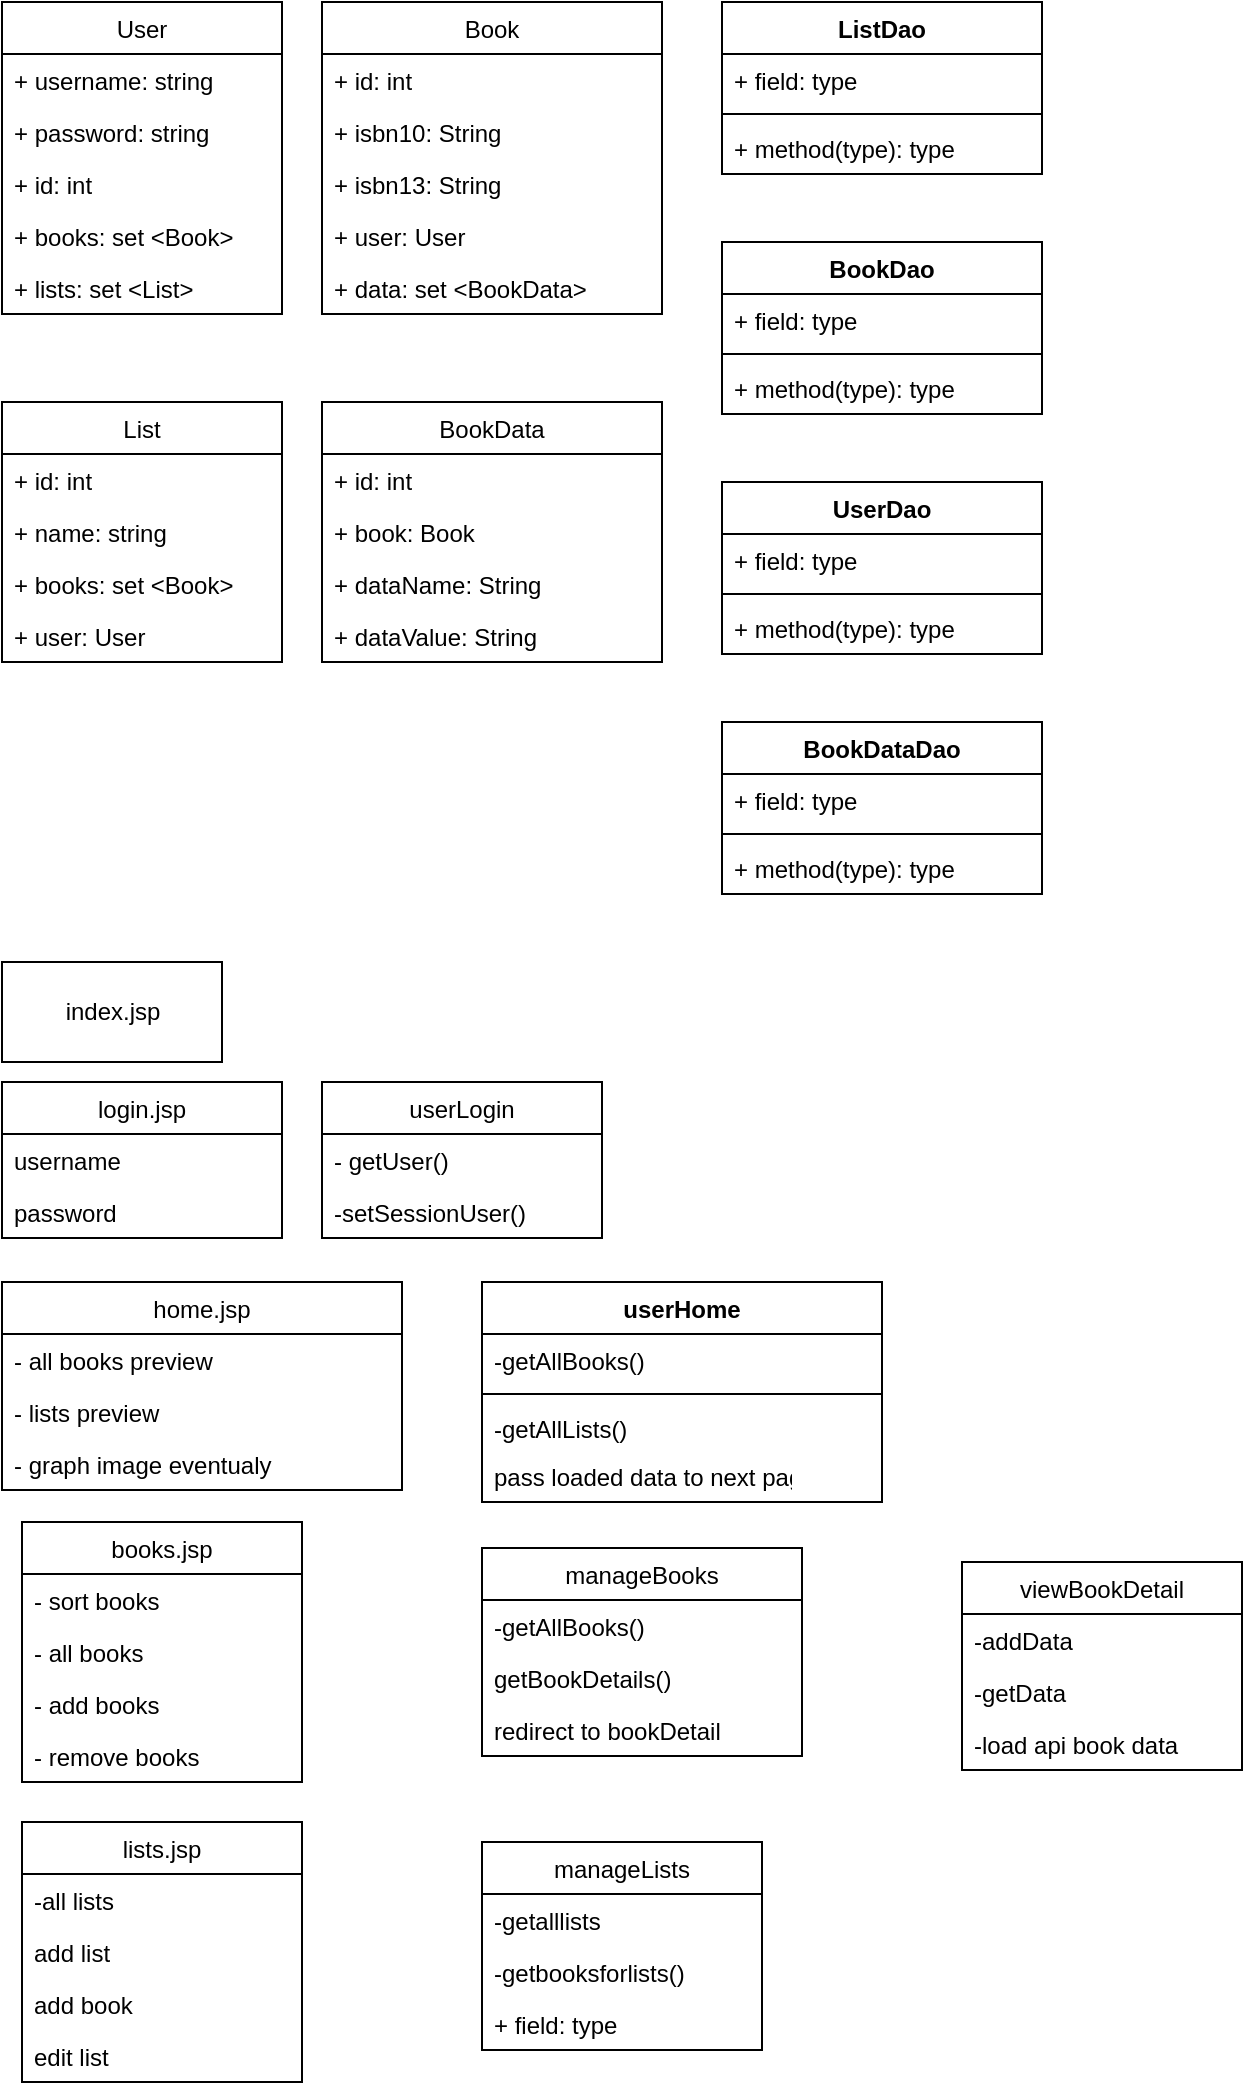 <mxfile version="12.7.9"><diagram id="bwKI-KFqc9Onuta6oqxd" name="Page-1"><mxGraphModel dx="782" dy="539" grid="1" gridSize="10" guides="1" tooltips="1" connect="1" arrows="1" fold="1" page="1" pageScale="1" pageWidth="850" pageHeight="1100" math="0" shadow="0"><root><mxCell id="0"/><mxCell id="1" parent="0"/><mxCell id="Z0GSVBOnr2rkXoiLJc43-3" value="User" style="swimlane;fontStyle=0;childLayout=stackLayout;horizontal=1;startSize=26;fillColor=none;horizontalStack=0;resizeParent=1;resizeParentMax=0;resizeLast=0;collapsible=1;marginBottom=0;" vertex="1" parent="1"><mxGeometry x="40" y="40" width="140" height="156" as="geometry"/></mxCell><mxCell id="Z0GSVBOnr2rkXoiLJc43-4" value="+ username: string" style="text;strokeColor=none;fillColor=none;align=left;verticalAlign=top;spacingLeft=4;spacingRight=4;overflow=hidden;rotatable=0;points=[[0,0.5],[1,0.5]];portConstraint=eastwest;" vertex="1" parent="Z0GSVBOnr2rkXoiLJc43-3"><mxGeometry y="26" width="140" height="26" as="geometry"/></mxCell><mxCell id="Z0GSVBOnr2rkXoiLJc43-5" value="+ password: string" style="text;strokeColor=none;fillColor=none;align=left;verticalAlign=top;spacingLeft=4;spacingRight=4;overflow=hidden;rotatable=0;points=[[0,0.5],[1,0.5]];portConstraint=eastwest;" vertex="1" parent="Z0GSVBOnr2rkXoiLJc43-3"><mxGeometry y="52" width="140" height="26" as="geometry"/></mxCell><mxCell id="Z0GSVBOnr2rkXoiLJc43-6" value="+ id: int" style="text;strokeColor=none;fillColor=none;align=left;verticalAlign=top;spacingLeft=4;spacingRight=4;overflow=hidden;rotatable=0;points=[[0,0.5],[1,0.5]];portConstraint=eastwest;" vertex="1" parent="Z0GSVBOnr2rkXoiLJc43-3"><mxGeometry y="78" width="140" height="26" as="geometry"/></mxCell><mxCell id="Z0GSVBOnr2rkXoiLJc43-11" value="+ books: set &lt;Book&gt;" style="text;strokeColor=none;fillColor=none;align=left;verticalAlign=top;spacingLeft=4;spacingRight=4;overflow=hidden;rotatable=0;points=[[0,0.5],[1,0.5]];portConstraint=eastwest;" vertex="1" parent="Z0GSVBOnr2rkXoiLJc43-3"><mxGeometry y="104" width="140" height="26" as="geometry"/></mxCell><mxCell id="Z0GSVBOnr2rkXoiLJc43-42" value="+ lists: set &lt;List&gt;" style="text;strokeColor=none;fillColor=none;align=left;verticalAlign=top;spacingLeft=4;spacingRight=4;overflow=hidden;rotatable=0;points=[[0,0.5],[1,0.5]];portConstraint=eastwest;" vertex="1" parent="Z0GSVBOnr2rkXoiLJc43-3"><mxGeometry y="130" width="140" height="26" as="geometry"/></mxCell><mxCell id="Z0GSVBOnr2rkXoiLJc43-7" value="List" style="swimlane;fontStyle=0;childLayout=stackLayout;horizontal=1;startSize=26;fillColor=none;horizontalStack=0;resizeParent=1;resizeParentMax=0;resizeLast=0;collapsible=1;marginBottom=0;" vertex="1" parent="1"><mxGeometry x="40" y="240" width="140" height="130" as="geometry"/></mxCell><mxCell id="Z0GSVBOnr2rkXoiLJc43-16" value="+ id: int" style="text;strokeColor=none;fillColor=none;align=left;verticalAlign=top;spacingLeft=4;spacingRight=4;overflow=hidden;rotatable=0;points=[[0,0.5],[1,0.5]];portConstraint=eastwest;" vertex="1" parent="Z0GSVBOnr2rkXoiLJc43-7"><mxGeometry y="26" width="140" height="26" as="geometry"/></mxCell><mxCell id="Z0GSVBOnr2rkXoiLJc43-8" value="+ name: string" style="text;strokeColor=none;fillColor=none;align=left;verticalAlign=top;spacingLeft=4;spacingRight=4;overflow=hidden;rotatable=0;points=[[0,0.5],[1,0.5]];portConstraint=eastwest;" vertex="1" parent="Z0GSVBOnr2rkXoiLJc43-7"><mxGeometry y="52" width="140" height="26" as="geometry"/></mxCell><mxCell id="Z0GSVBOnr2rkXoiLJc43-9" value="+ books: set &lt;Book&gt;" style="text;strokeColor=none;fillColor=none;align=left;verticalAlign=top;spacingLeft=4;spacingRight=4;overflow=hidden;rotatable=0;points=[[0,0.5],[1,0.5]];portConstraint=eastwest;" vertex="1" parent="Z0GSVBOnr2rkXoiLJc43-7"><mxGeometry y="78" width="140" height="26" as="geometry"/></mxCell><mxCell id="Z0GSVBOnr2rkXoiLJc43-10" value="+ user: User" style="text;strokeColor=none;fillColor=none;align=left;verticalAlign=top;spacingLeft=4;spacingRight=4;overflow=hidden;rotatable=0;points=[[0,0.5],[1,0.5]];portConstraint=eastwest;" vertex="1" parent="Z0GSVBOnr2rkXoiLJc43-7"><mxGeometry y="104" width="140" height="26" as="geometry"/></mxCell><mxCell id="Z0GSVBOnr2rkXoiLJc43-12" value="Book" style="swimlane;fontStyle=0;childLayout=stackLayout;horizontal=1;startSize=26;fillColor=none;horizontalStack=0;resizeParent=1;resizeParentMax=0;resizeLast=0;collapsible=1;marginBottom=0;" vertex="1" parent="1"><mxGeometry x="200" y="40" width="170" height="156" as="geometry"/></mxCell><mxCell id="Z0GSVBOnr2rkXoiLJc43-17" value="+ id: int" style="text;strokeColor=none;fillColor=none;align=left;verticalAlign=top;spacingLeft=4;spacingRight=4;overflow=hidden;rotatable=0;points=[[0,0.5],[1,0.5]];portConstraint=eastwest;" vertex="1" parent="Z0GSVBOnr2rkXoiLJc43-12"><mxGeometry y="26" width="170" height="26" as="geometry"/></mxCell><mxCell id="Z0GSVBOnr2rkXoiLJc43-13" value="+ isbn10: String" style="text;strokeColor=none;fillColor=none;align=left;verticalAlign=top;spacingLeft=4;spacingRight=4;overflow=hidden;rotatable=0;points=[[0,0.5],[1,0.5]];portConstraint=eastwest;" vertex="1" parent="Z0GSVBOnr2rkXoiLJc43-12"><mxGeometry y="52" width="170" height="26" as="geometry"/></mxCell><mxCell id="Z0GSVBOnr2rkXoiLJc43-14" value="+ isbn13: String" style="text;strokeColor=none;fillColor=none;align=left;verticalAlign=top;spacingLeft=4;spacingRight=4;overflow=hidden;rotatable=0;points=[[0,0.5],[1,0.5]];portConstraint=eastwest;" vertex="1" parent="Z0GSVBOnr2rkXoiLJc43-12"><mxGeometry y="78" width="170" height="26" as="geometry"/></mxCell><mxCell id="Z0GSVBOnr2rkXoiLJc43-15" value="+ user: User" style="text;strokeColor=none;fillColor=none;align=left;verticalAlign=top;spacingLeft=4;spacingRight=4;overflow=hidden;rotatable=0;points=[[0,0.5],[1,0.5]];portConstraint=eastwest;" vertex="1" parent="Z0GSVBOnr2rkXoiLJc43-12"><mxGeometry y="104" width="170" height="26" as="geometry"/></mxCell><mxCell id="Z0GSVBOnr2rkXoiLJc43-36" value="+ data: set &lt;BookData&gt;" style="text;strokeColor=none;fillColor=none;align=left;verticalAlign=top;spacingLeft=4;spacingRight=4;overflow=hidden;rotatable=0;points=[[0,0.5],[1,0.5]];portConstraint=eastwest;" vertex="1" parent="Z0GSVBOnr2rkXoiLJc43-12"><mxGeometry y="130" width="170" height="26" as="geometry"/></mxCell><mxCell id="Z0GSVBOnr2rkXoiLJc43-18" value="ListDao" style="swimlane;fontStyle=1;align=center;verticalAlign=top;childLayout=stackLayout;horizontal=1;startSize=26;horizontalStack=0;resizeParent=1;resizeParentMax=0;resizeLast=0;collapsible=1;marginBottom=0;" vertex="1" parent="1"><mxGeometry x="400" y="40" width="160" height="86" as="geometry"/></mxCell><mxCell id="Z0GSVBOnr2rkXoiLJc43-19" value="+ field: type" style="text;strokeColor=none;fillColor=none;align=left;verticalAlign=top;spacingLeft=4;spacingRight=4;overflow=hidden;rotatable=0;points=[[0,0.5],[1,0.5]];portConstraint=eastwest;" vertex="1" parent="Z0GSVBOnr2rkXoiLJc43-18"><mxGeometry y="26" width="160" height="26" as="geometry"/></mxCell><mxCell id="Z0GSVBOnr2rkXoiLJc43-20" value="" style="line;strokeWidth=1;fillColor=none;align=left;verticalAlign=middle;spacingTop=-1;spacingLeft=3;spacingRight=3;rotatable=0;labelPosition=right;points=[];portConstraint=eastwest;" vertex="1" parent="Z0GSVBOnr2rkXoiLJc43-18"><mxGeometry y="52" width="160" height="8" as="geometry"/></mxCell><mxCell id="Z0GSVBOnr2rkXoiLJc43-21" value="+ method(type): type" style="text;strokeColor=none;fillColor=none;align=left;verticalAlign=top;spacingLeft=4;spacingRight=4;overflow=hidden;rotatable=0;points=[[0,0.5],[1,0.5]];portConstraint=eastwest;" vertex="1" parent="Z0GSVBOnr2rkXoiLJc43-18"><mxGeometry y="60" width="160" height="26" as="geometry"/></mxCell><mxCell id="Z0GSVBOnr2rkXoiLJc43-22" value="BookDao" style="swimlane;fontStyle=1;align=center;verticalAlign=top;childLayout=stackLayout;horizontal=1;startSize=26;horizontalStack=0;resizeParent=1;resizeParentMax=0;resizeLast=0;collapsible=1;marginBottom=0;" vertex="1" parent="1"><mxGeometry x="400" y="160" width="160" height="86" as="geometry"/></mxCell><mxCell id="Z0GSVBOnr2rkXoiLJc43-23" value="+ field: type" style="text;strokeColor=none;fillColor=none;align=left;verticalAlign=top;spacingLeft=4;spacingRight=4;overflow=hidden;rotatable=0;points=[[0,0.5],[1,0.5]];portConstraint=eastwest;" vertex="1" parent="Z0GSVBOnr2rkXoiLJc43-22"><mxGeometry y="26" width="160" height="26" as="geometry"/></mxCell><mxCell id="Z0GSVBOnr2rkXoiLJc43-24" value="" style="line;strokeWidth=1;fillColor=none;align=left;verticalAlign=middle;spacingTop=-1;spacingLeft=3;spacingRight=3;rotatable=0;labelPosition=right;points=[];portConstraint=eastwest;" vertex="1" parent="Z0GSVBOnr2rkXoiLJc43-22"><mxGeometry y="52" width="160" height="8" as="geometry"/></mxCell><mxCell id="Z0GSVBOnr2rkXoiLJc43-25" value="+ method(type): type" style="text;strokeColor=none;fillColor=none;align=left;verticalAlign=top;spacingLeft=4;spacingRight=4;overflow=hidden;rotatable=0;points=[[0,0.5],[1,0.5]];portConstraint=eastwest;" vertex="1" parent="Z0GSVBOnr2rkXoiLJc43-22"><mxGeometry y="60" width="160" height="26" as="geometry"/></mxCell><mxCell id="Z0GSVBOnr2rkXoiLJc43-26" value="UserDao" style="swimlane;fontStyle=1;align=center;verticalAlign=top;childLayout=stackLayout;horizontal=1;startSize=26;horizontalStack=0;resizeParent=1;resizeParentMax=0;resizeLast=0;collapsible=1;marginBottom=0;" vertex="1" parent="1"><mxGeometry x="400" y="280" width="160" height="86" as="geometry"/></mxCell><mxCell id="Z0GSVBOnr2rkXoiLJc43-27" value="+ field: type" style="text;strokeColor=none;fillColor=none;align=left;verticalAlign=top;spacingLeft=4;spacingRight=4;overflow=hidden;rotatable=0;points=[[0,0.5],[1,0.5]];portConstraint=eastwest;" vertex="1" parent="Z0GSVBOnr2rkXoiLJc43-26"><mxGeometry y="26" width="160" height="26" as="geometry"/></mxCell><mxCell id="Z0GSVBOnr2rkXoiLJc43-28" value="" style="line;strokeWidth=1;fillColor=none;align=left;verticalAlign=middle;spacingTop=-1;spacingLeft=3;spacingRight=3;rotatable=0;labelPosition=right;points=[];portConstraint=eastwest;" vertex="1" parent="Z0GSVBOnr2rkXoiLJc43-26"><mxGeometry y="52" width="160" height="8" as="geometry"/></mxCell><mxCell id="Z0GSVBOnr2rkXoiLJc43-29" value="+ method(type): type" style="text;strokeColor=none;fillColor=none;align=left;verticalAlign=top;spacingLeft=4;spacingRight=4;overflow=hidden;rotatable=0;points=[[0,0.5],[1,0.5]];portConstraint=eastwest;" vertex="1" parent="Z0GSVBOnr2rkXoiLJc43-26"><mxGeometry y="60" width="160" height="26" as="geometry"/></mxCell><mxCell id="Z0GSVBOnr2rkXoiLJc43-31" value="BookData" style="swimlane;fontStyle=0;childLayout=stackLayout;horizontal=1;startSize=26;fillColor=none;horizontalStack=0;resizeParent=1;resizeParentMax=0;resizeLast=0;collapsible=1;marginBottom=0;" vertex="1" parent="1"><mxGeometry x="200" y="240" width="170" height="130" as="geometry"/></mxCell><mxCell id="Z0GSVBOnr2rkXoiLJc43-35" value="+ id: int" style="text;strokeColor=none;fillColor=none;align=left;verticalAlign=top;spacingLeft=4;spacingRight=4;overflow=hidden;rotatable=0;points=[[0,0.5],[1,0.5]];portConstraint=eastwest;" vertex="1" parent="Z0GSVBOnr2rkXoiLJc43-31"><mxGeometry y="26" width="170" height="26" as="geometry"/></mxCell><mxCell id="Z0GSVBOnr2rkXoiLJc43-37" value="+ book: Book" style="text;strokeColor=none;fillColor=none;align=left;verticalAlign=top;spacingLeft=4;spacingRight=4;overflow=hidden;rotatable=0;points=[[0,0.5],[1,0.5]];portConstraint=eastwest;" vertex="1" parent="Z0GSVBOnr2rkXoiLJc43-31"><mxGeometry y="52" width="170" height="26" as="geometry"/></mxCell><mxCell id="Z0GSVBOnr2rkXoiLJc43-32" value="+ dataName: String" style="text;strokeColor=none;fillColor=none;align=left;verticalAlign=top;spacingLeft=4;spacingRight=4;overflow=hidden;rotatable=0;points=[[0,0.5],[1,0.5]];portConstraint=eastwest;" vertex="1" parent="Z0GSVBOnr2rkXoiLJc43-31"><mxGeometry y="78" width="170" height="26" as="geometry"/></mxCell><mxCell id="Z0GSVBOnr2rkXoiLJc43-33" value="+ dataValue: String" style="text;strokeColor=none;fillColor=none;align=left;verticalAlign=top;spacingLeft=4;spacingRight=4;overflow=hidden;rotatable=0;points=[[0,0.5],[1,0.5]];portConstraint=eastwest;" vertex="1" parent="Z0GSVBOnr2rkXoiLJc43-31"><mxGeometry y="104" width="170" height="26" as="geometry"/></mxCell><mxCell id="Z0GSVBOnr2rkXoiLJc43-38" value="BookDataDao" style="swimlane;fontStyle=1;align=center;verticalAlign=top;childLayout=stackLayout;horizontal=1;startSize=26;horizontalStack=0;resizeParent=1;resizeParentMax=0;resizeLast=0;collapsible=1;marginBottom=0;" vertex="1" parent="1"><mxGeometry x="400" y="400" width="160" height="86" as="geometry"/></mxCell><mxCell id="Z0GSVBOnr2rkXoiLJc43-39" value="+ field: type" style="text;strokeColor=none;fillColor=none;align=left;verticalAlign=top;spacingLeft=4;spacingRight=4;overflow=hidden;rotatable=0;points=[[0,0.5],[1,0.5]];portConstraint=eastwest;" vertex="1" parent="Z0GSVBOnr2rkXoiLJc43-38"><mxGeometry y="26" width="160" height="26" as="geometry"/></mxCell><mxCell id="Z0GSVBOnr2rkXoiLJc43-40" value="" style="line;strokeWidth=1;fillColor=none;align=left;verticalAlign=middle;spacingTop=-1;spacingLeft=3;spacingRight=3;rotatable=0;labelPosition=right;points=[];portConstraint=eastwest;" vertex="1" parent="Z0GSVBOnr2rkXoiLJc43-38"><mxGeometry y="52" width="160" height="8" as="geometry"/></mxCell><mxCell id="Z0GSVBOnr2rkXoiLJc43-41" value="+ method(type): type" style="text;strokeColor=none;fillColor=none;align=left;verticalAlign=top;spacingLeft=4;spacingRight=4;overflow=hidden;rotatable=0;points=[[0,0.5],[1,0.5]];portConstraint=eastwest;" vertex="1" parent="Z0GSVBOnr2rkXoiLJc43-38"><mxGeometry y="60" width="160" height="26" as="geometry"/></mxCell><mxCell id="Z0GSVBOnr2rkXoiLJc43-44" value="index.jsp" style="html=1;align=center;" vertex="1" parent="1"><mxGeometry x="40" y="520" width="110" height="50" as="geometry"/></mxCell><mxCell id="Z0GSVBOnr2rkXoiLJc43-46" value="home.jsp" style="swimlane;fontStyle=0;childLayout=stackLayout;horizontal=1;startSize=26;fillColor=none;horizontalStack=0;resizeParent=1;resizeParentMax=0;resizeLast=0;collapsible=1;marginBottom=0;align=center;" vertex="1" parent="1"><mxGeometry x="40" y="680" width="200" height="104" as="geometry"/></mxCell><mxCell id="Z0GSVBOnr2rkXoiLJc43-47" value="- all books preview" style="text;strokeColor=none;fillColor=none;align=left;verticalAlign=top;spacingLeft=4;spacingRight=4;overflow=hidden;rotatable=0;points=[[0,0.5],[1,0.5]];portConstraint=eastwest;" vertex="1" parent="Z0GSVBOnr2rkXoiLJc43-46"><mxGeometry y="26" width="200" height="26" as="geometry"/></mxCell><mxCell id="Z0GSVBOnr2rkXoiLJc43-48" value="- lists preview" style="text;strokeColor=none;fillColor=none;align=left;verticalAlign=top;spacingLeft=4;spacingRight=4;overflow=hidden;rotatable=0;points=[[0,0.5],[1,0.5]];portConstraint=eastwest;" vertex="1" parent="Z0GSVBOnr2rkXoiLJc43-46"><mxGeometry y="52" width="200" height="26" as="geometry"/></mxCell><mxCell id="Z0GSVBOnr2rkXoiLJc43-49" value="- graph image eventualy" style="text;strokeColor=none;fillColor=none;align=left;verticalAlign=top;spacingLeft=4;spacingRight=4;overflow=hidden;rotatable=0;points=[[0,0.5],[1,0.5]];portConstraint=eastwest;" vertex="1" parent="Z0GSVBOnr2rkXoiLJc43-46"><mxGeometry y="78" width="200" height="26" as="geometry"/></mxCell><mxCell id="Z0GSVBOnr2rkXoiLJc43-51" value="userHome" style="swimlane;fontStyle=1;align=center;verticalAlign=top;childLayout=stackLayout;horizontal=1;startSize=26;horizontalStack=0;resizeParent=1;resizeParentMax=0;resizeLast=0;collapsible=1;marginBottom=0;" vertex="1" parent="1"><mxGeometry x="280" y="680" width="200" height="110" as="geometry"/></mxCell><mxCell id="Z0GSVBOnr2rkXoiLJc43-52" value="-getAllBooks()" style="text;strokeColor=none;fillColor=none;align=left;verticalAlign=top;spacingLeft=4;spacingRight=4;overflow=hidden;rotatable=0;points=[[0,0.5],[1,0.5]];portConstraint=eastwest;" vertex="1" parent="Z0GSVBOnr2rkXoiLJc43-51"><mxGeometry y="26" width="200" height="26" as="geometry"/></mxCell><mxCell id="Z0GSVBOnr2rkXoiLJc43-53" value="" style="line;strokeWidth=1;fillColor=none;align=left;verticalAlign=middle;spacingTop=-1;spacingLeft=3;spacingRight=3;rotatable=0;labelPosition=right;points=[];portConstraint=eastwest;" vertex="1" parent="Z0GSVBOnr2rkXoiLJc43-51"><mxGeometry y="52" width="200" height="8" as="geometry"/></mxCell><mxCell id="Z0GSVBOnr2rkXoiLJc43-54" value="-getAllLists()" style="text;strokeColor=none;fillColor=none;align=left;verticalAlign=top;spacingLeft=4;spacingRight=4;overflow=hidden;rotatable=0;points=[[0,0.5],[1,0.5]];portConstraint=eastwest;" vertex="1" parent="Z0GSVBOnr2rkXoiLJc43-51"><mxGeometry y="60" width="200" height="50" as="geometry"/></mxCell><mxCell id="Z0GSVBOnr2rkXoiLJc43-55" value="login.jsp" style="swimlane;fontStyle=0;childLayout=stackLayout;horizontal=1;startSize=26;fillColor=none;horizontalStack=0;resizeParent=1;resizeParentMax=0;resizeLast=0;collapsible=1;marginBottom=0;align=center;" vertex="1" parent="1"><mxGeometry x="40" y="580" width="140" height="78" as="geometry"/></mxCell><mxCell id="Z0GSVBOnr2rkXoiLJc43-56" value="username" style="text;strokeColor=none;fillColor=none;align=left;verticalAlign=top;spacingLeft=4;spacingRight=4;overflow=hidden;rotatable=0;points=[[0,0.5],[1,0.5]];portConstraint=eastwest;" vertex="1" parent="Z0GSVBOnr2rkXoiLJc43-55"><mxGeometry y="26" width="140" height="26" as="geometry"/></mxCell><mxCell id="Z0GSVBOnr2rkXoiLJc43-57" value="password" style="text;strokeColor=none;fillColor=none;align=left;verticalAlign=top;spacingLeft=4;spacingRight=4;overflow=hidden;rotatable=0;points=[[0,0.5],[1,0.5]];portConstraint=eastwest;" vertex="1" parent="Z0GSVBOnr2rkXoiLJc43-55"><mxGeometry y="52" width="140" height="26" as="geometry"/></mxCell><mxCell id="Z0GSVBOnr2rkXoiLJc43-59" value="userLogin" style="swimlane;fontStyle=0;childLayout=stackLayout;horizontal=1;startSize=26;fillColor=none;horizontalStack=0;resizeParent=1;resizeParentMax=0;resizeLast=0;collapsible=1;marginBottom=0;align=center;" vertex="1" parent="1"><mxGeometry x="200" y="580" width="140" height="78" as="geometry"/></mxCell><mxCell id="Z0GSVBOnr2rkXoiLJc43-60" value="- getUser()" style="text;strokeColor=none;fillColor=none;align=left;verticalAlign=top;spacingLeft=4;spacingRight=4;overflow=hidden;rotatable=0;points=[[0,0.5],[1,0.5]];portConstraint=eastwest;" vertex="1" parent="Z0GSVBOnr2rkXoiLJc43-59"><mxGeometry y="26" width="140" height="26" as="geometry"/></mxCell><mxCell id="Z0GSVBOnr2rkXoiLJc43-61" value="-setSessionUser()" style="text;strokeColor=none;fillColor=none;align=left;verticalAlign=top;spacingLeft=4;spacingRight=4;overflow=hidden;rotatable=0;points=[[0,0.5],[1,0.5]];portConstraint=eastwest;" vertex="1" parent="Z0GSVBOnr2rkXoiLJc43-59"><mxGeometry y="52" width="140" height="26" as="geometry"/></mxCell><mxCell id="Z0GSVBOnr2rkXoiLJc43-63" value="books.jsp" style="swimlane;fontStyle=0;childLayout=stackLayout;horizontal=1;startSize=26;fillColor=none;horizontalStack=0;resizeParent=1;resizeParentMax=0;resizeLast=0;collapsible=1;marginBottom=0;align=center;" vertex="1" parent="1"><mxGeometry x="50" y="800" width="140" height="130" as="geometry"/></mxCell><mxCell id="Z0GSVBOnr2rkXoiLJc43-78" value="- sort books" style="text;strokeColor=none;fillColor=none;align=left;verticalAlign=top;spacingLeft=4;spacingRight=4;overflow=hidden;rotatable=0;points=[[0,0.5],[1,0.5]];portConstraint=eastwest;" vertex="1" parent="Z0GSVBOnr2rkXoiLJc43-63"><mxGeometry y="26" width="140" height="26" as="geometry"/></mxCell><mxCell id="Z0GSVBOnr2rkXoiLJc43-64" value="- all books" style="text;strokeColor=none;fillColor=none;align=left;verticalAlign=top;spacingLeft=4;spacingRight=4;overflow=hidden;rotatable=0;points=[[0,0.5],[1,0.5]];portConstraint=eastwest;" vertex="1" parent="Z0GSVBOnr2rkXoiLJc43-63"><mxGeometry y="52" width="140" height="26" as="geometry"/></mxCell><mxCell id="Z0GSVBOnr2rkXoiLJc43-77" value="- add books" style="text;strokeColor=none;fillColor=none;align=left;verticalAlign=top;spacingLeft=4;spacingRight=4;overflow=hidden;rotatable=0;points=[[0,0.5],[1,0.5]];portConstraint=eastwest;" vertex="1" parent="Z0GSVBOnr2rkXoiLJc43-63"><mxGeometry y="78" width="140" height="26" as="geometry"/></mxCell><mxCell id="Z0GSVBOnr2rkXoiLJc43-76" value="- remove books" style="text;strokeColor=none;fillColor=none;align=left;verticalAlign=top;spacingLeft=4;spacingRight=4;overflow=hidden;rotatable=0;points=[[0,0.5],[1,0.5]];portConstraint=eastwest;" vertex="1" parent="Z0GSVBOnr2rkXoiLJc43-63"><mxGeometry y="104" width="140" height="26" as="geometry"/></mxCell><mxCell id="Z0GSVBOnr2rkXoiLJc43-67" value="manageBooks" style="swimlane;fontStyle=0;childLayout=stackLayout;horizontal=1;startSize=26;fillColor=none;horizontalStack=0;resizeParent=1;resizeParentMax=0;resizeLast=0;collapsible=1;marginBottom=0;align=center;" vertex="1" parent="1"><mxGeometry x="280" y="813" width="160" height="104" as="geometry"/></mxCell><mxCell id="Z0GSVBOnr2rkXoiLJc43-68" value="-getAllBooks()" style="text;strokeColor=none;fillColor=none;align=left;verticalAlign=top;spacingLeft=4;spacingRight=4;overflow=hidden;rotatable=0;points=[[0,0.5],[1,0.5]];portConstraint=eastwest;" vertex="1" parent="Z0GSVBOnr2rkXoiLJc43-67"><mxGeometry y="26" width="160" height="26" as="geometry"/></mxCell><mxCell id="Z0GSVBOnr2rkXoiLJc43-69" value="getBookDetails()" style="text;strokeColor=none;fillColor=none;align=left;verticalAlign=top;spacingLeft=4;spacingRight=4;overflow=hidden;rotatable=0;points=[[0,0.5],[1,0.5]];portConstraint=eastwest;" vertex="1" parent="Z0GSVBOnr2rkXoiLJc43-67"><mxGeometry y="52" width="160" height="26" as="geometry"/></mxCell><mxCell id="Z0GSVBOnr2rkXoiLJc43-70" value="redirect to bookDetail" style="text;strokeColor=none;fillColor=none;align=left;verticalAlign=top;spacingLeft=4;spacingRight=4;overflow=hidden;rotatable=0;points=[[0,0.5],[1,0.5]];portConstraint=eastwest;" vertex="1" parent="Z0GSVBOnr2rkXoiLJc43-67"><mxGeometry y="78" width="160" height="26" as="geometry"/></mxCell><mxCell id="Z0GSVBOnr2rkXoiLJc43-71" value="lists.jsp" style="swimlane;fontStyle=0;childLayout=stackLayout;horizontal=1;startSize=26;fillColor=none;horizontalStack=0;resizeParent=1;resizeParentMax=0;resizeLast=0;collapsible=1;marginBottom=0;align=center;" vertex="1" parent="1"><mxGeometry x="50" y="950" width="140" height="130" as="geometry"/></mxCell><mxCell id="Z0GSVBOnr2rkXoiLJc43-72" value="-all lists" style="text;strokeColor=none;fillColor=none;align=left;verticalAlign=top;spacingLeft=4;spacingRight=4;overflow=hidden;rotatable=0;points=[[0,0.5],[1,0.5]];portConstraint=eastwest;" vertex="1" parent="Z0GSVBOnr2rkXoiLJc43-71"><mxGeometry y="26" width="140" height="26" as="geometry"/></mxCell><mxCell id="Z0GSVBOnr2rkXoiLJc43-73" value="add list" style="text;strokeColor=none;fillColor=none;align=left;verticalAlign=top;spacingLeft=4;spacingRight=4;overflow=hidden;rotatable=0;points=[[0,0.5],[1,0.5]];portConstraint=eastwest;" vertex="1" parent="Z0GSVBOnr2rkXoiLJc43-71"><mxGeometry y="52" width="140" height="26" as="geometry"/></mxCell><mxCell id="Z0GSVBOnr2rkXoiLJc43-75" value="add book" style="text;strokeColor=none;fillColor=none;align=left;verticalAlign=top;spacingLeft=4;spacingRight=4;overflow=hidden;rotatable=0;points=[[0,0.5],[1,0.5]];portConstraint=eastwest;" vertex="1" parent="Z0GSVBOnr2rkXoiLJc43-71"><mxGeometry y="78" width="140" height="26" as="geometry"/></mxCell><mxCell id="Z0GSVBOnr2rkXoiLJc43-74" value="edit list" style="text;strokeColor=none;fillColor=none;align=left;verticalAlign=top;spacingLeft=4;spacingRight=4;overflow=hidden;rotatable=0;points=[[0,0.5],[1,0.5]];portConstraint=eastwest;" vertex="1" parent="Z0GSVBOnr2rkXoiLJc43-71"><mxGeometry y="104" width="140" height="26" as="geometry"/></mxCell><mxCell id="Z0GSVBOnr2rkXoiLJc43-80" value="manageLists" style="swimlane;fontStyle=0;childLayout=stackLayout;horizontal=1;startSize=26;fillColor=none;horizontalStack=0;resizeParent=1;resizeParentMax=0;resizeLast=0;collapsible=1;marginBottom=0;align=center;" vertex="1" parent="1"><mxGeometry x="280" y="960" width="140" height="104" as="geometry"/></mxCell><mxCell id="Z0GSVBOnr2rkXoiLJc43-81" value="-getalllists" style="text;strokeColor=none;fillColor=none;align=left;verticalAlign=top;spacingLeft=4;spacingRight=4;overflow=hidden;rotatable=0;points=[[0,0.5],[1,0.5]];portConstraint=eastwest;" vertex="1" parent="Z0GSVBOnr2rkXoiLJc43-80"><mxGeometry y="26" width="140" height="26" as="geometry"/></mxCell><mxCell id="Z0GSVBOnr2rkXoiLJc43-82" value="-getbooksforlists()" style="text;strokeColor=none;fillColor=none;align=left;verticalAlign=top;spacingLeft=4;spacingRight=4;overflow=hidden;rotatable=0;points=[[0,0.5],[1,0.5]];portConstraint=eastwest;" vertex="1" parent="Z0GSVBOnr2rkXoiLJc43-80"><mxGeometry y="52" width="140" height="26" as="geometry"/></mxCell><mxCell id="Z0GSVBOnr2rkXoiLJc43-83" value="+ field: type" style="text;strokeColor=none;fillColor=none;align=left;verticalAlign=top;spacingLeft=4;spacingRight=4;overflow=hidden;rotatable=0;points=[[0,0.5],[1,0.5]];portConstraint=eastwest;" vertex="1" parent="Z0GSVBOnr2rkXoiLJc43-80"><mxGeometry y="78" width="140" height="26" as="geometry"/></mxCell><mxCell id="Z0GSVBOnr2rkXoiLJc43-84" value="pass loaded data to next page" style="text;strokeColor=none;fillColor=none;align=left;verticalAlign=top;spacingLeft=4;spacingRight=4;overflow=hidden;rotatable=0;points=[[0,0.5],[1,0.5]];portConstraint=eastwest;" vertex="1" parent="1"><mxGeometry x="280" y="764" width="160" height="26" as="geometry"/></mxCell><mxCell id="Z0GSVBOnr2rkXoiLJc43-85" value="viewBookDetail" style="swimlane;fontStyle=0;childLayout=stackLayout;horizontal=1;startSize=26;fillColor=none;horizontalStack=0;resizeParent=1;resizeParentMax=0;resizeLast=0;collapsible=1;marginBottom=0;align=center;" vertex="1" parent="1"><mxGeometry x="520" y="820" width="140" height="104" as="geometry"/></mxCell><mxCell id="Z0GSVBOnr2rkXoiLJc43-86" value="-addData" style="text;strokeColor=none;fillColor=none;align=left;verticalAlign=top;spacingLeft=4;spacingRight=4;overflow=hidden;rotatable=0;points=[[0,0.5],[1,0.5]];portConstraint=eastwest;" vertex="1" parent="Z0GSVBOnr2rkXoiLJc43-85"><mxGeometry y="26" width="140" height="26" as="geometry"/></mxCell><mxCell id="Z0GSVBOnr2rkXoiLJc43-87" value="-getData" style="text;strokeColor=none;fillColor=none;align=left;verticalAlign=top;spacingLeft=4;spacingRight=4;overflow=hidden;rotatable=0;points=[[0,0.5],[1,0.5]];portConstraint=eastwest;" vertex="1" parent="Z0GSVBOnr2rkXoiLJc43-85"><mxGeometry y="52" width="140" height="26" as="geometry"/></mxCell><mxCell id="Z0GSVBOnr2rkXoiLJc43-88" value="-load api book data" style="text;strokeColor=none;fillColor=none;align=left;verticalAlign=top;spacingLeft=4;spacingRight=4;overflow=hidden;rotatable=0;points=[[0,0.5],[1,0.5]];portConstraint=eastwest;" vertex="1" parent="Z0GSVBOnr2rkXoiLJc43-85"><mxGeometry y="78" width="140" height="26" as="geometry"/></mxCell></root></mxGraphModel></diagram></mxfile>